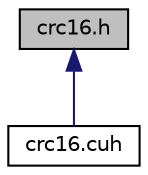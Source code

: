 digraph "crc16.h"
{
 // LATEX_PDF_SIZE
  bgcolor="transparent";
  edge [fontname="Helvetica",fontsize="10",labelfontname="Helvetica",labelfontsize="10"];
  node [fontname="Helvetica",fontsize="10",shape=record];
  Node1 [label="crc16.h",height=0.2,width=0.4,color="black", fillcolor="grey75", style="filled", fontcolor="black",tooltip="CRC16 hash function support."];
  Node1 -> Node2 [dir="back",color="midnightblue",fontsize="10",style="solid",fontname="Helvetica"];
  Node2 [label="crc16.cuh",height=0.2,width=0.4,color="black",URL="$crc16_8cuh.html",tooltip="CRC16 CUDA hash function support."];
}
